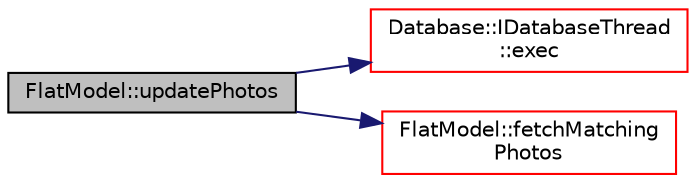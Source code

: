 digraph "FlatModel::updatePhotos"
{
 // LATEX_PDF_SIZE
  edge [fontname="Helvetica",fontsize="10",labelfontname="Helvetica",labelfontsize="10"];
  node [fontname="Helvetica",fontsize="10",shape=record];
  rankdir="LR";
  Node1 [label="FlatModel::updatePhotos",height=0.2,width=0.4,color="black", fillcolor="grey75", style="filled", fontcolor="black",tooltip=" "];
  Node1 -> Node2 [color="midnightblue",fontsize="10",style="solid",fontname="Helvetica"];
  Node2 [label="Database::IDatabaseThread\l::exec",height=0.2,width=0.4,color="red", fillcolor="white", style="filled",URL="$struct_database_1_1_i_database_thread.html#aa25e04d591d1bfd1e414ce086b2af93e",tooltip=" "];
  Node1 -> Node5 [color="midnightblue",fontsize="10",style="solid",fontname="Helvetica"];
  Node5 [label="FlatModel::fetchMatching\lPhotos",height=0.2,width=0.4,color="red", fillcolor="white", style="filled",URL="$class_flat_model.html#acc2c349e5c72dd41696538dbb93c92f0",tooltip=" "];
}
